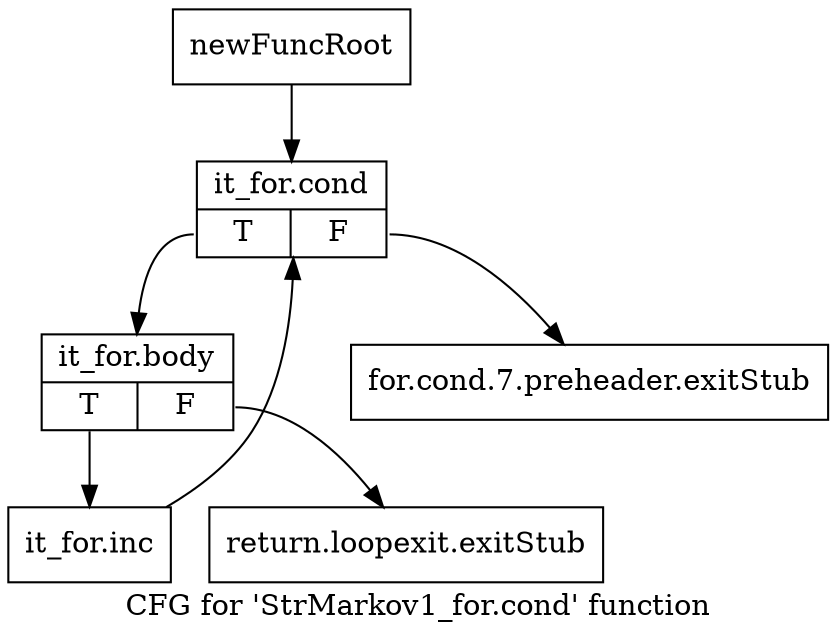 digraph "CFG for 'StrMarkov1_for.cond' function" {
	label="CFG for 'StrMarkov1_for.cond' function";

	Node0x3421290 [shape=record,label="{newFuncRoot}"];
	Node0x3421290 -> Node0x3421380;
	Node0x34212e0 [shape=record,label="{for.cond.7.preheader.exitStub}"];
	Node0x3421330 [shape=record,label="{return.loopexit.exitStub}"];
	Node0x3421380 [shape=record,label="{it_for.cond|{<s0>T|<s1>F}}"];
	Node0x3421380:s0 -> Node0x34213d0;
	Node0x3421380:s1 -> Node0x34212e0;
	Node0x34213d0 [shape=record,label="{it_for.body|{<s0>T|<s1>F}}"];
	Node0x34213d0:s0 -> Node0x3421420;
	Node0x34213d0:s1 -> Node0x3421330;
	Node0x3421420 [shape=record,label="{it_for.inc}"];
	Node0x3421420 -> Node0x3421380;
}
